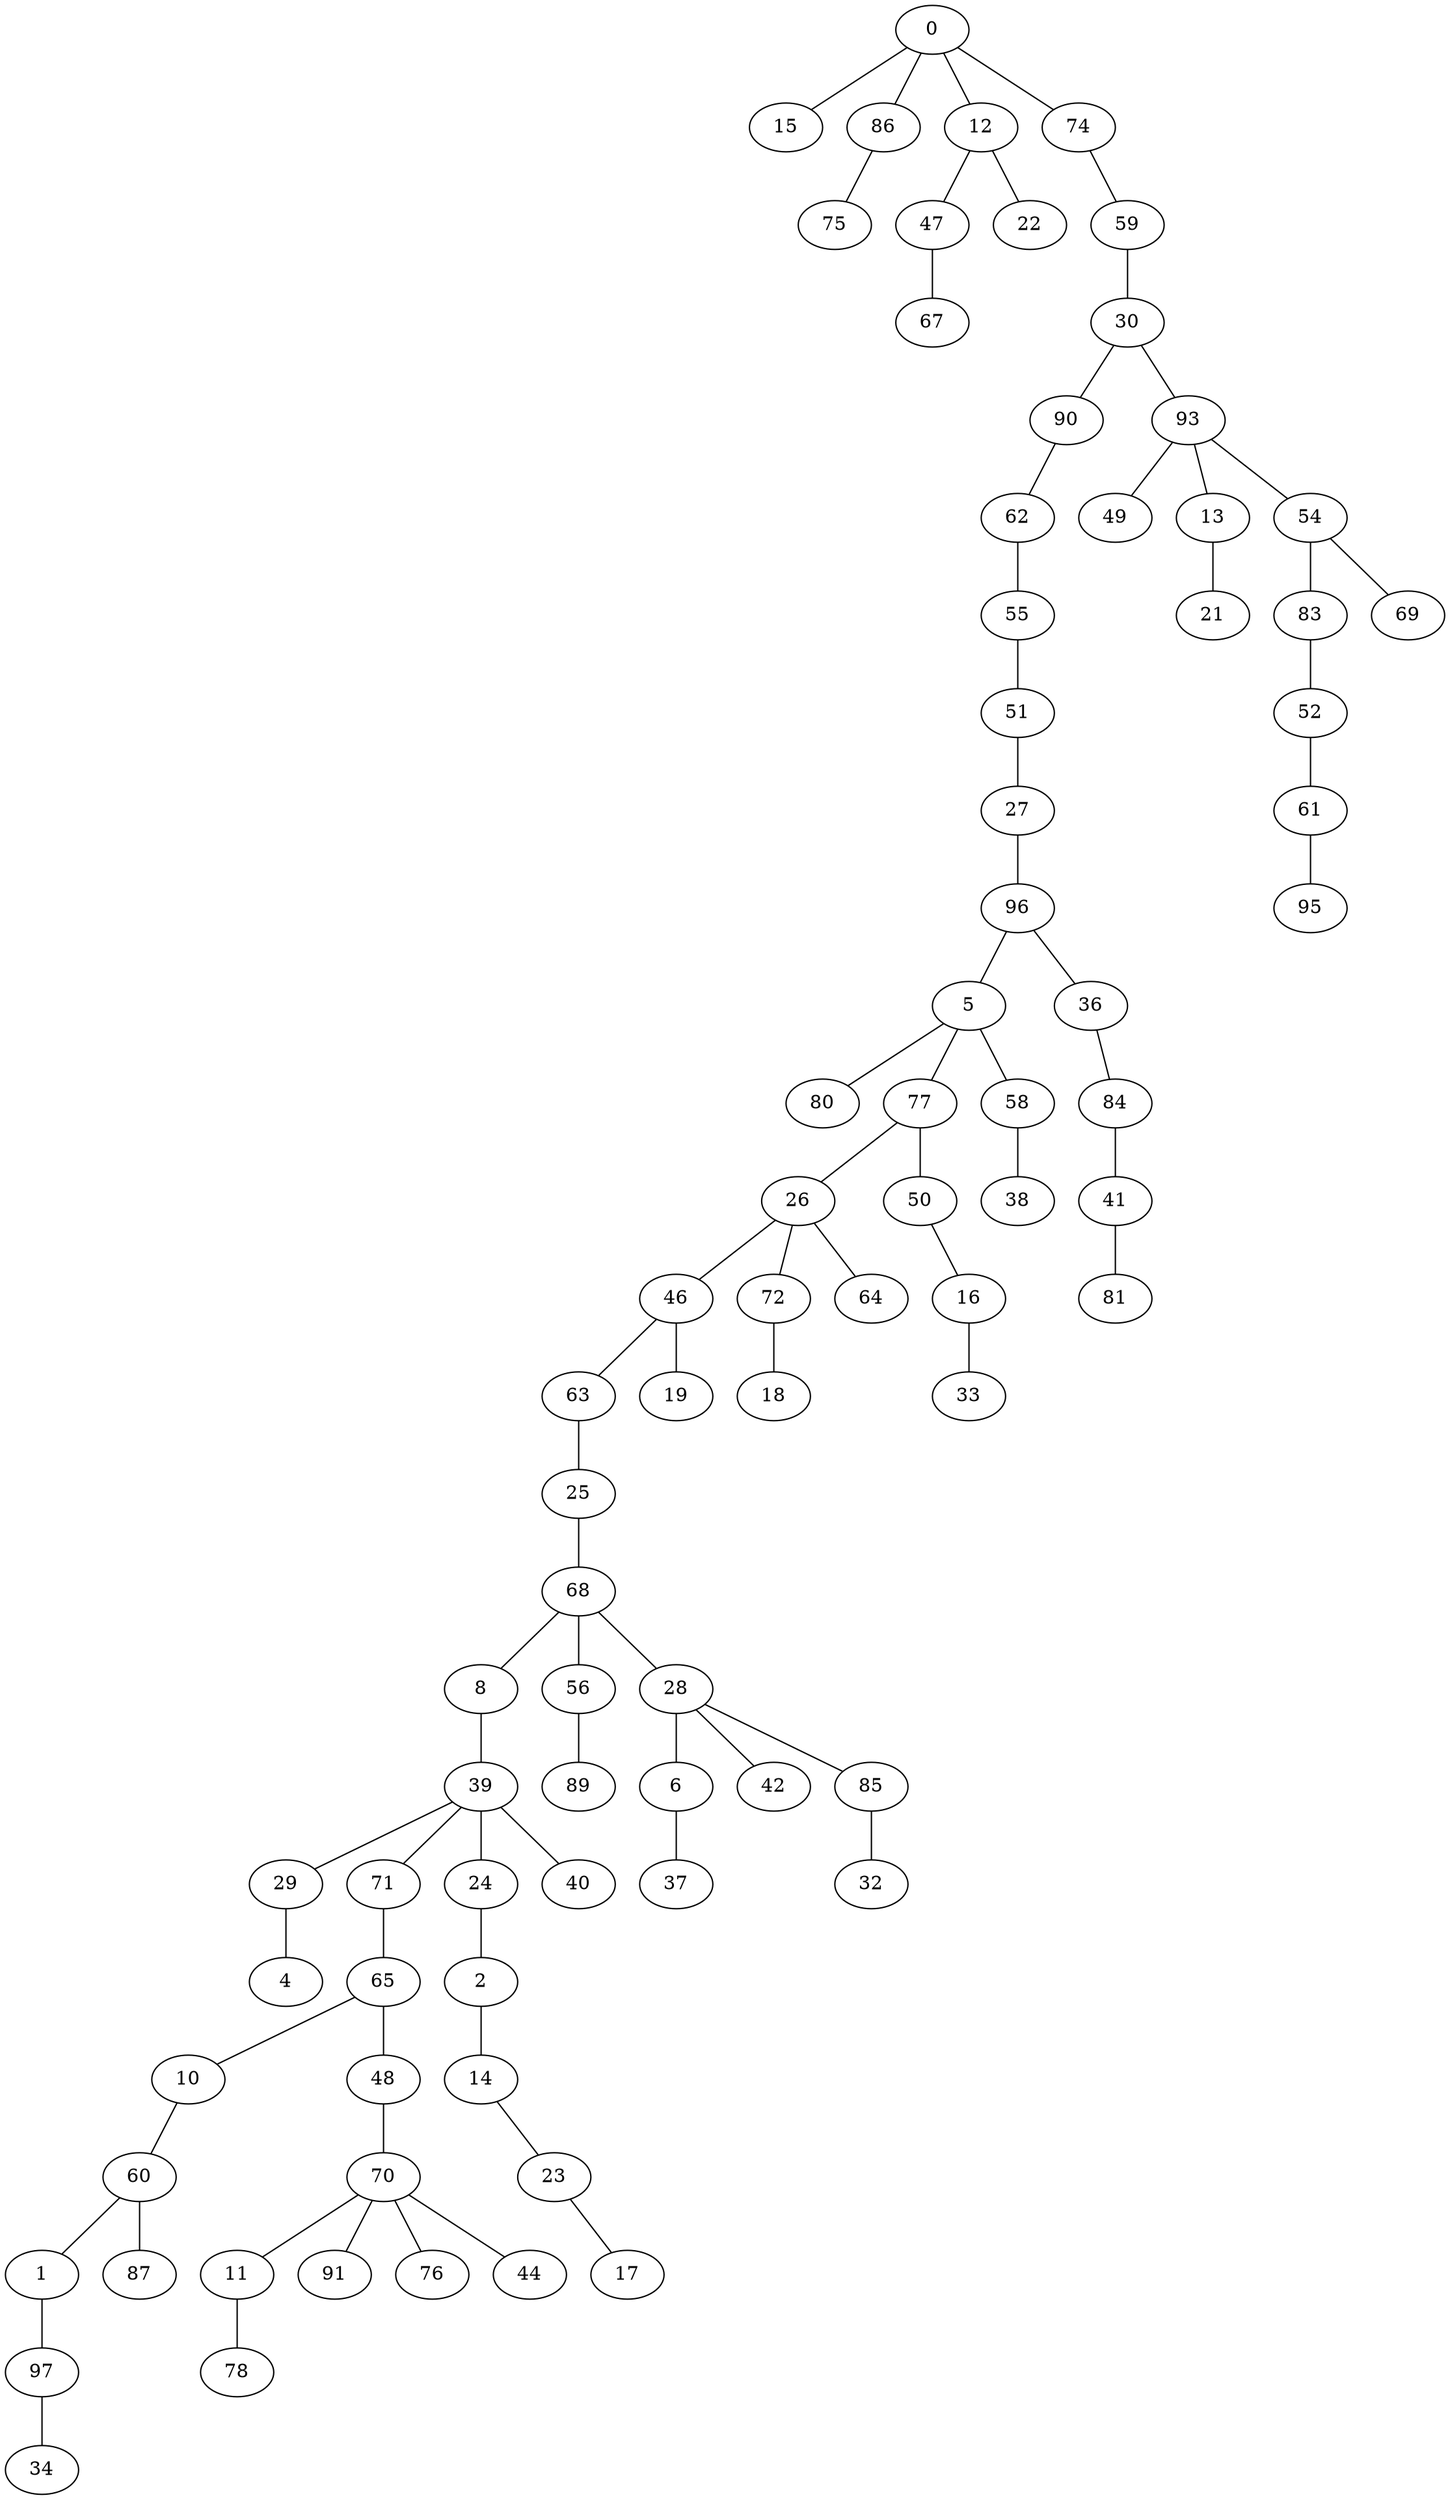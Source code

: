 graph {
    0 -- 15;
    0 -- 86;
    86 -- 75;
    0 -- 12;
    12 -- 47;
    47 -- 67;
    12 -- 22;
    0 -- 74;
    74 -- 59;
    59 -- 30;
    30 -- 90;
    90 -- 62;
    62 -- 55;
    55 -- 51;
    51 -- 27;
    27 -- 96;
    96 -- 5;
    5 -- 80;
    5 -- 77;
    77 -- 26;
    26 -- 46;
    46 -- 63;
    63 -- 25;
    25 -- 68;
    68 -- 8;
    8 -- 39;
    39 -- 29;
    29 -- 4;
    39 -- 71;
    71 -- 65;
    65 -- 10;
    10 -- 60;
    60 -- 1;
    1 -- 97;
    97 -- 34;
    60 -- 87;
    65 -- 48;
    48 -- 70;
    70 -- 11;
    11 -- 78;
    70 -- 91;
    70 -- 76;
    70 -- 44;
    39 -- 24;
    24 -- 2;
    2 -- 14;
    14 -- 23;
    23 -- 17;
    39 -- 40;
    68 -- 56;
    56 -- 89;
    68 -- 28;
    28 -- 6;
    6 -- 37;
    28 -- 42;
    28 -- 85;
    85 -- 32;
    46 -- 19;
    26 -- 72;
    72 -- 18;
    26 -- 64;
    77 -- 50;
    50 -- 16;
    16 -- 33;
    5 -- 58;
    58 -- 38;
    96 -- 36;
    36 -- 84;
    84 -- 41;
    41 -- 81;
    30 -- 93;
    93 -- 49;
    93 -- 13;
    13 -- 21;
    93 -- 54;
    54 -- 83;
    83 -- 52;
    52 -- 61;
    61 -- 95;
    54 -- 69;
}